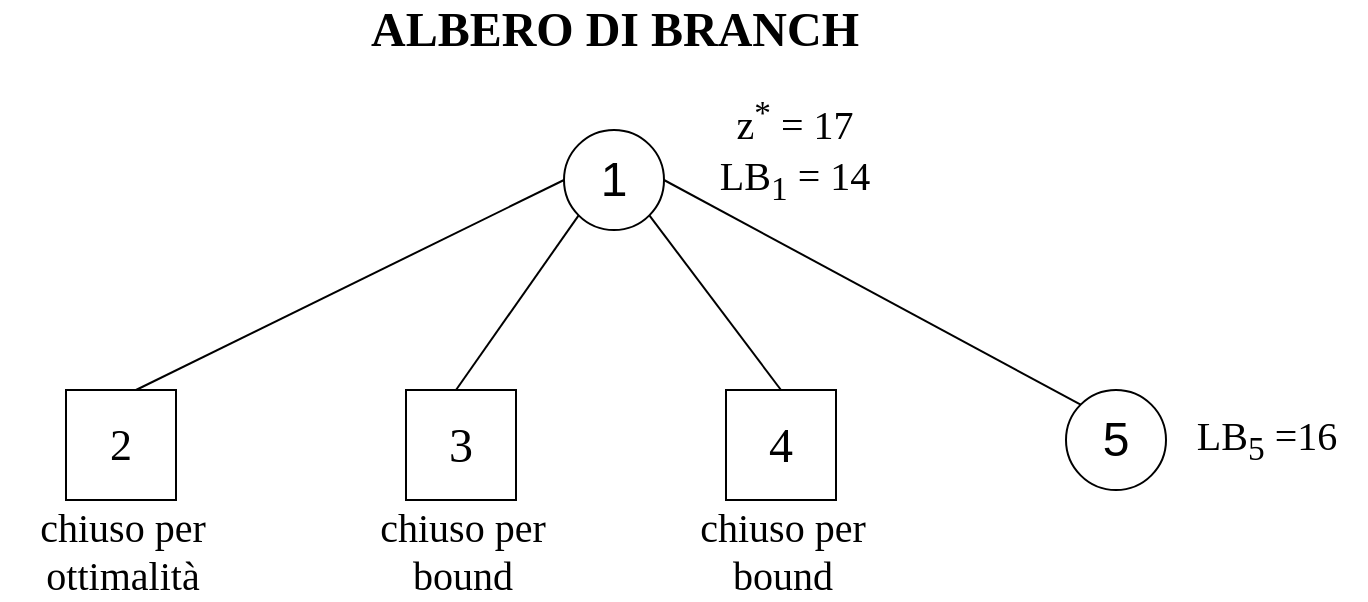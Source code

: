 <mxfile version="14.8.6" type="device"><diagram id="CtCnHY14Vcs_G-ADxNyb" name="Page-1"><mxGraphModel dx="1038" dy="575" grid="1" gridSize="10" guides="1" tooltips="1" connect="1" arrows="1" fold="1" page="1" pageScale="1" pageWidth="827" pageHeight="1169" math="0" shadow="0"><root><mxCell id="0"/><mxCell id="1" parent="0"/><mxCell id="vKTCFQowhtwT5ATG2GGe-1" value="&lt;font style=&quot;font-size: 24px&quot;&gt;ALBERO DI BRANCH&lt;/font&gt;" style="text;html=1;align=center;verticalAlign=middle;resizable=0;points=[];autosize=1;strokeColor=none;fontStyle=1;fontFamily=Verdana;" vertex="1" parent="1"><mxGeometry x="269" y="100" width="290" height="20" as="geometry"/></mxCell><mxCell id="vKTCFQowhtwT5ATG2GGe-2" value="1" style="ellipse;whiteSpace=wrap;html=1;aspect=fixed;fontSize=24;" vertex="1" parent="1"><mxGeometry x="389" y="160" width="50" height="50" as="geometry"/></mxCell><mxCell id="vKTCFQowhtwT5ATG2GGe-3" value="LB&lt;sub&gt;1&lt;/sub&gt; = 14" style="text;html=1;align=center;verticalAlign=middle;resizable=0;points=[];autosize=1;strokeColor=none;fontSize=20;fontFamily=Lucida Console;" vertex="1" parent="1"><mxGeometry x="449" y="170" width="110" height="30" as="geometry"/></mxCell><mxCell id="vKTCFQowhtwT5ATG2GGe-4" value="z&lt;sup&gt;*&lt;/sup&gt; = 17" style="text;html=1;align=center;verticalAlign=middle;resizable=0;points=[];autosize=1;strokeColor=none;fontSize=20;fontFamily=Verdana;" vertex="1" parent="1"><mxGeometry x="459" y="140" width="90" height="30" as="geometry"/></mxCell><mxCell id="vKTCFQowhtwT5ATG2GGe-8" value="5" style="ellipse;whiteSpace=wrap;html=1;aspect=fixed;fontSize=24;" vertex="1" parent="1"><mxGeometry x="640" y="290" width="50" height="50" as="geometry"/></mxCell><mxCell id="vKTCFQowhtwT5ATG2GGe-10" value="" style="endArrow=none;html=1;fontFamily=Verdana;fontSize=20;exitX=0.5;exitY=0;exitDx=0;exitDy=0;entryX=0;entryY=0.5;entryDx=0;entryDy=0;" edge="1" parent="1" target="vKTCFQowhtwT5ATG2GGe-2"><mxGeometry width="50" height="50" relative="1" as="geometry"><mxPoint x="175" y="290" as="sourcePoint"/><mxPoint x="440" y="270" as="targetPoint"/></mxGeometry></mxCell><mxCell id="vKTCFQowhtwT5ATG2GGe-11" value="" style="endArrow=none;html=1;fontFamily=Verdana;fontSize=20;exitX=0.5;exitY=0;exitDx=0;exitDy=0;entryX=0;entryY=1;entryDx=0;entryDy=0;" edge="1" parent="1" target="vKTCFQowhtwT5ATG2GGe-2"><mxGeometry width="50" height="50" relative="1" as="geometry"><mxPoint x="335" y="290" as="sourcePoint"/><mxPoint x="440" y="270" as="targetPoint"/></mxGeometry></mxCell><mxCell id="vKTCFQowhtwT5ATG2GGe-13" value="2" style="whiteSpace=wrap;html=1;aspect=fixed;fontFamily=Verdana;fontSize=22;" vertex="1" parent="1"><mxGeometry x="140" y="290" width="55" height="55" as="geometry"/></mxCell><mxCell id="vKTCFQowhtwT5ATG2GGe-15" value="3" style="whiteSpace=wrap;html=1;aspect=fixed;fontFamily=Verdana;fontSize=24;" vertex="1" parent="1"><mxGeometry x="310" y="290" width="55" height="55" as="geometry"/></mxCell><mxCell id="vKTCFQowhtwT5ATG2GGe-16" value="4" style="whiteSpace=wrap;html=1;aspect=fixed;fontFamily=Verdana;fontSize=24;" vertex="1" parent="1"><mxGeometry x="470" y="290" width="55" height="55" as="geometry"/></mxCell><mxCell id="vKTCFQowhtwT5ATG2GGe-17" value="" style="endArrow=none;html=1;fontFamily=Verdana;fontSize=24;entryX=1;entryY=1;entryDx=0;entryDy=0;exitX=0.5;exitY=0;exitDx=0;exitDy=0;" edge="1" parent="1" source="vKTCFQowhtwT5ATG2GGe-16" target="vKTCFQowhtwT5ATG2GGe-2"><mxGeometry width="50" height="50" relative="1" as="geometry"><mxPoint x="390" y="320" as="sourcePoint"/><mxPoint x="440" y="270" as="targetPoint"/></mxGeometry></mxCell><mxCell id="vKTCFQowhtwT5ATG2GGe-18" value="" style="endArrow=none;html=1;fontFamily=Verdana;fontSize=24;entryX=1;entryY=0.5;entryDx=0;entryDy=0;exitX=0;exitY=0;exitDx=0;exitDy=0;" edge="1" parent="1" source="vKTCFQowhtwT5ATG2GGe-8" target="vKTCFQowhtwT5ATG2GGe-2"><mxGeometry width="50" height="50" relative="1" as="geometry"><mxPoint x="390" y="320" as="sourcePoint"/><mxPoint x="440" y="270" as="targetPoint"/></mxGeometry></mxCell><mxCell id="vKTCFQowhtwT5ATG2GGe-19" value="&lt;div&gt;chiuso per&lt;br&gt;&lt;/div&gt;&lt;div&gt;ottimalità&lt;/div&gt;" style="text;html=1;align=center;verticalAlign=middle;resizable=0;points=[];autosize=1;strokeColor=none;fontSize=20;fontFamily=Verdana;" vertex="1" parent="1"><mxGeometry x="107.5" y="345" width="120" height="50" as="geometry"/></mxCell><mxCell id="vKTCFQowhtwT5ATG2GGe-20" value="&lt;div&gt;chiuso per&lt;/div&gt;&lt;div&gt;bound&lt;br&gt;&lt;/div&gt;" style="text;html=1;align=center;verticalAlign=middle;resizable=0;points=[];autosize=1;strokeColor=none;fontSize=20;fontFamily=Verdana;" vertex="1" parent="1"><mxGeometry x="277.5" y="345" width="120" height="50" as="geometry"/></mxCell><mxCell id="vKTCFQowhtwT5ATG2GGe-21" value="&lt;div&gt;chiuso per&lt;/div&gt;&lt;div&gt;bound&lt;br&gt;&lt;/div&gt;" style="text;html=1;align=center;verticalAlign=middle;resizable=0;points=[];autosize=1;strokeColor=none;fontSize=20;fontFamily=Verdana;" vertex="1" parent="1"><mxGeometry x="437.5" y="345" width="120" height="50" as="geometry"/></mxCell><mxCell id="vKTCFQowhtwT5ATG2GGe-22" value="LB&lt;sub&gt;5&lt;/sub&gt; =16" style="text;html=1;align=center;verticalAlign=middle;resizable=0;points=[];autosize=1;strokeColor=none;fontSize=20;fontFamily=Verdana;" vertex="1" parent="1"><mxGeometry x="690" y="295" width="100" height="40" as="geometry"/></mxCell></root></mxGraphModel></diagram></mxfile>